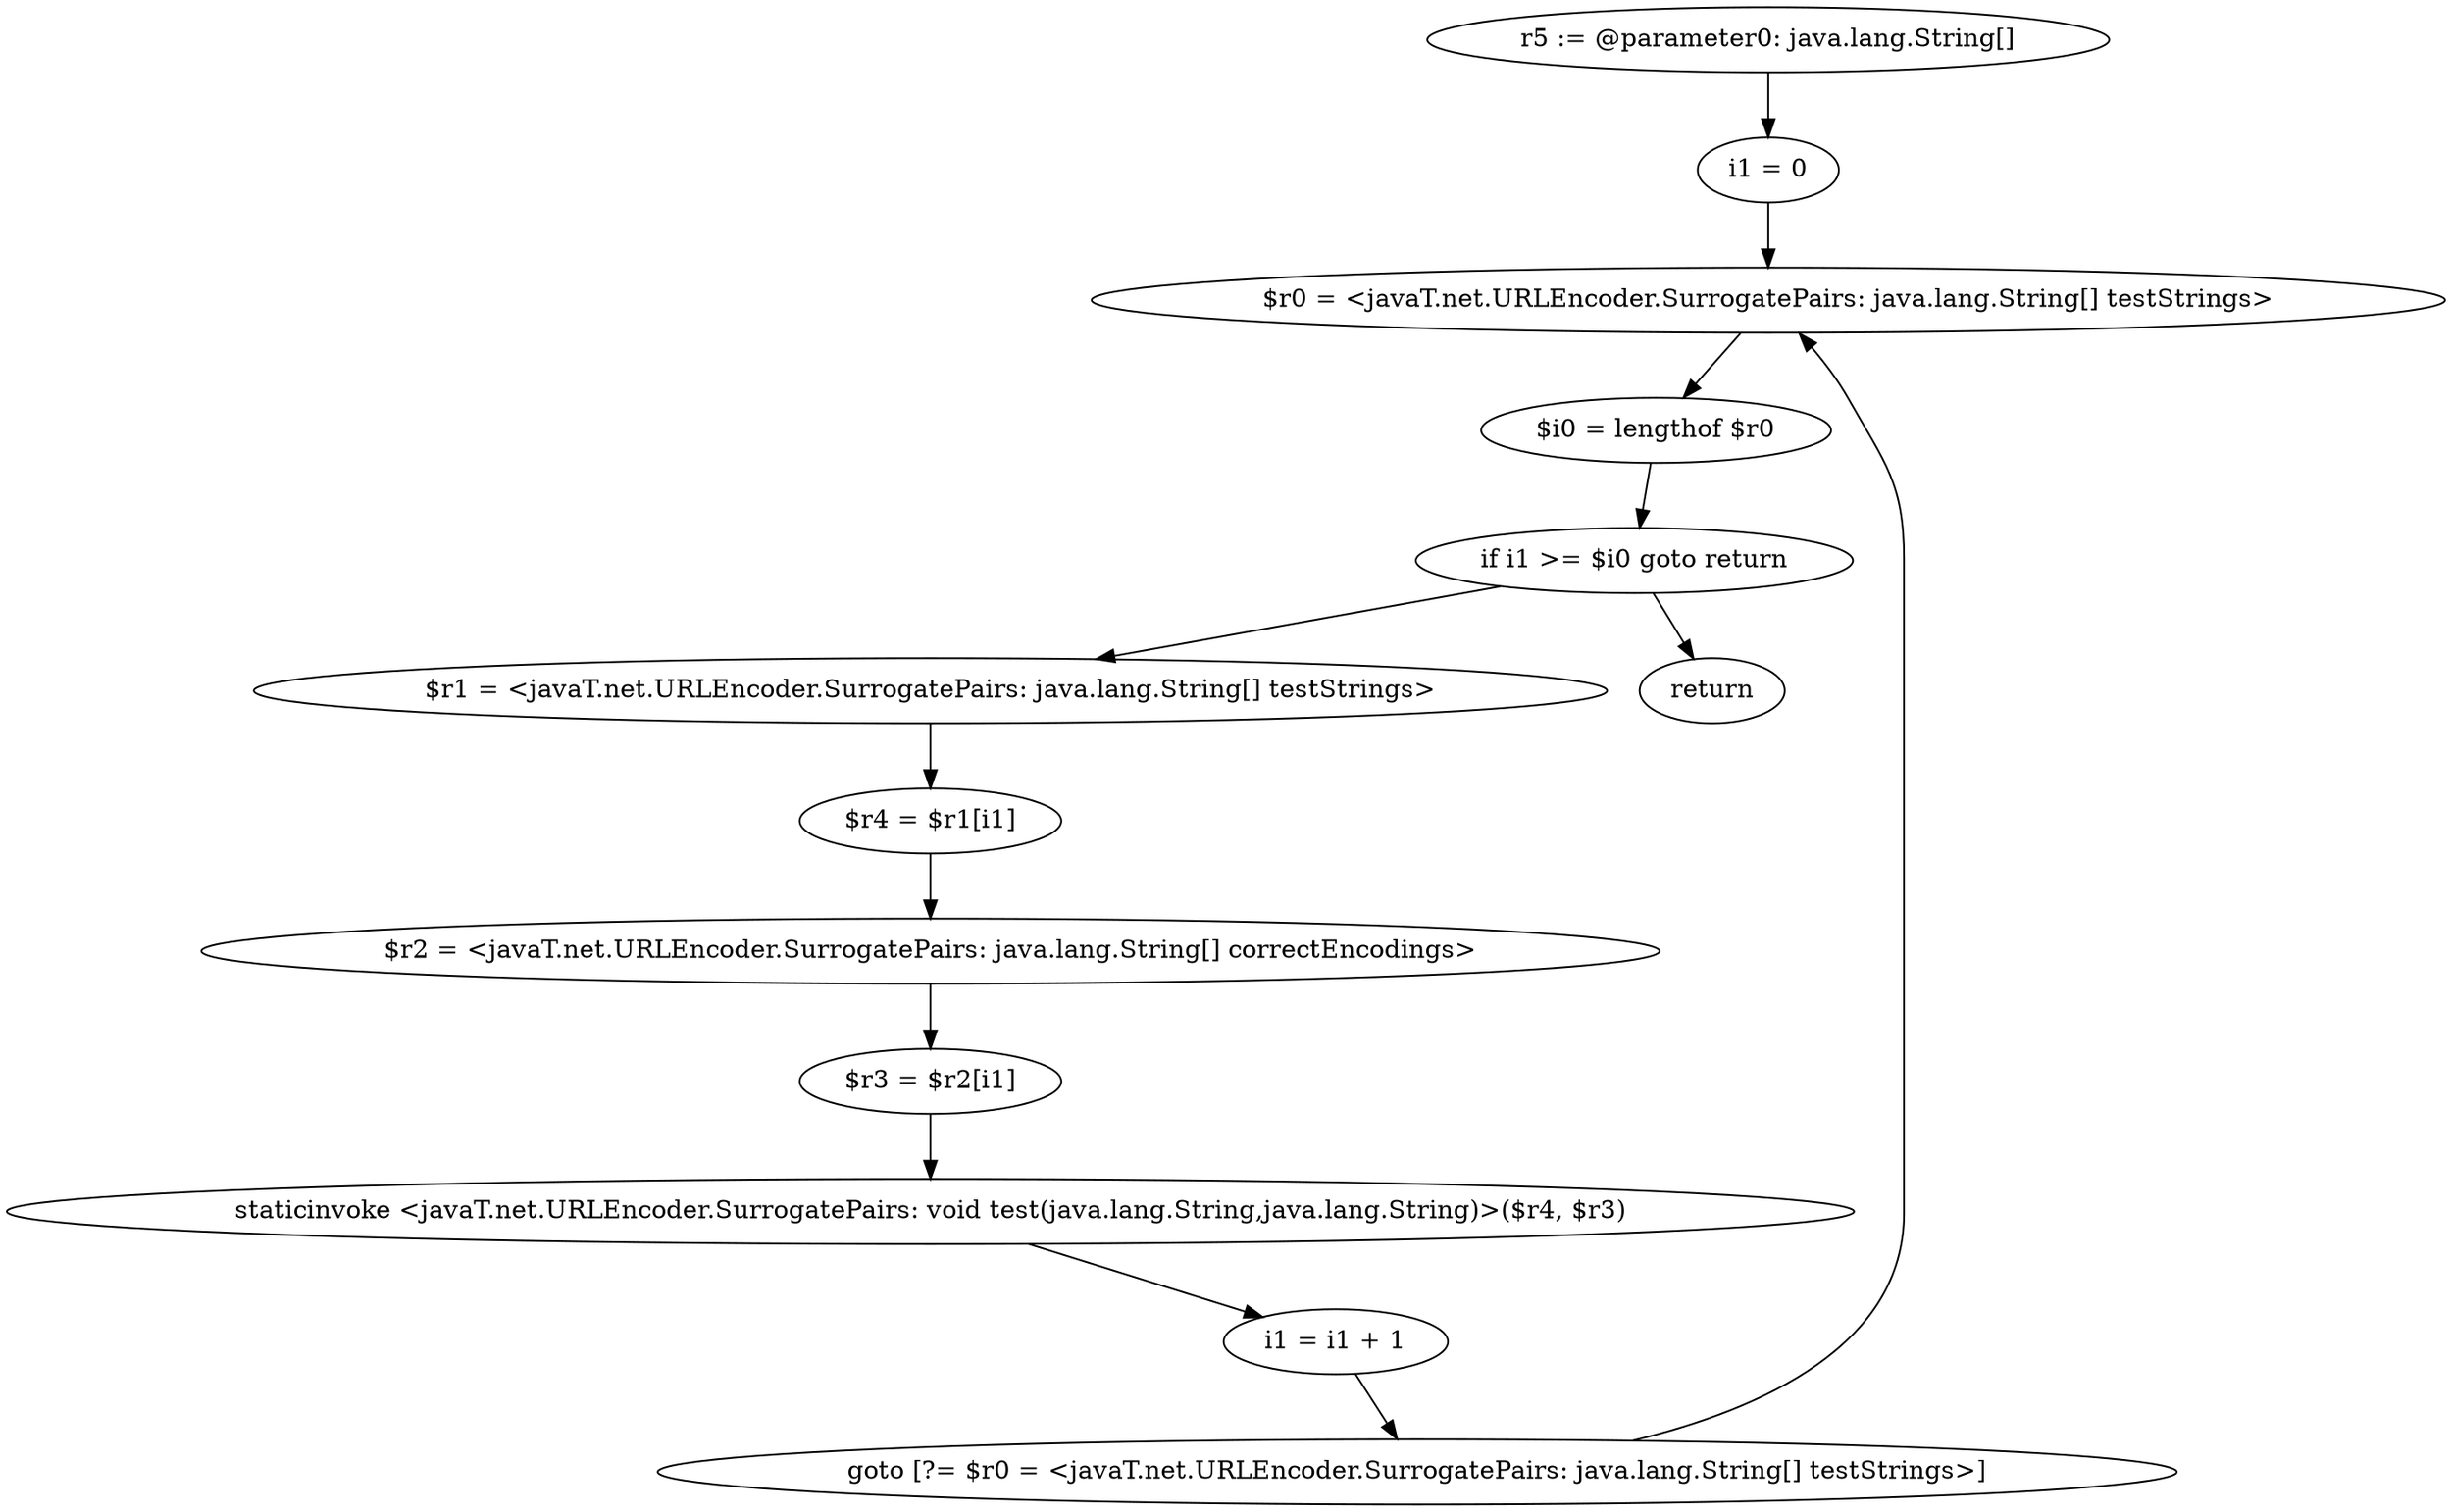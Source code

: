 digraph "unitGraph" {
    "r5 := @parameter0: java.lang.String[]"
    "i1 = 0"
    "$r0 = <javaT.net.URLEncoder.SurrogatePairs: java.lang.String[] testStrings>"
    "$i0 = lengthof $r0"
    "if i1 >= $i0 goto return"
    "$r1 = <javaT.net.URLEncoder.SurrogatePairs: java.lang.String[] testStrings>"
    "$r4 = $r1[i1]"
    "$r2 = <javaT.net.URLEncoder.SurrogatePairs: java.lang.String[] correctEncodings>"
    "$r3 = $r2[i1]"
    "staticinvoke <javaT.net.URLEncoder.SurrogatePairs: void test(java.lang.String,java.lang.String)>($r4, $r3)"
    "i1 = i1 + 1"
    "goto [?= $r0 = <javaT.net.URLEncoder.SurrogatePairs: java.lang.String[] testStrings>]"
    "return"
    "r5 := @parameter0: java.lang.String[]"->"i1 = 0";
    "i1 = 0"->"$r0 = <javaT.net.URLEncoder.SurrogatePairs: java.lang.String[] testStrings>";
    "$r0 = <javaT.net.URLEncoder.SurrogatePairs: java.lang.String[] testStrings>"->"$i0 = lengthof $r0";
    "$i0 = lengthof $r0"->"if i1 >= $i0 goto return";
    "if i1 >= $i0 goto return"->"$r1 = <javaT.net.URLEncoder.SurrogatePairs: java.lang.String[] testStrings>";
    "if i1 >= $i0 goto return"->"return";
    "$r1 = <javaT.net.URLEncoder.SurrogatePairs: java.lang.String[] testStrings>"->"$r4 = $r1[i1]";
    "$r4 = $r1[i1]"->"$r2 = <javaT.net.URLEncoder.SurrogatePairs: java.lang.String[] correctEncodings>";
    "$r2 = <javaT.net.URLEncoder.SurrogatePairs: java.lang.String[] correctEncodings>"->"$r3 = $r2[i1]";
    "$r3 = $r2[i1]"->"staticinvoke <javaT.net.URLEncoder.SurrogatePairs: void test(java.lang.String,java.lang.String)>($r4, $r3)";
    "staticinvoke <javaT.net.URLEncoder.SurrogatePairs: void test(java.lang.String,java.lang.String)>($r4, $r3)"->"i1 = i1 + 1";
    "i1 = i1 + 1"->"goto [?= $r0 = <javaT.net.URLEncoder.SurrogatePairs: java.lang.String[] testStrings>]";
    "goto [?= $r0 = <javaT.net.URLEncoder.SurrogatePairs: java.lang.String[] testStrings>]"->"$r0 = <javaT.net.URLEncoder.SurrogatePairs: java.lang.String[] testStrings>";
}
